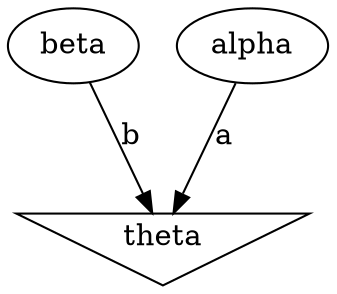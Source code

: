 digraph G {
beta;
alpha;
theta [shape=invtriangle];
alpha -> theta  [label=a];
beta -> theta  [label=b];
}
